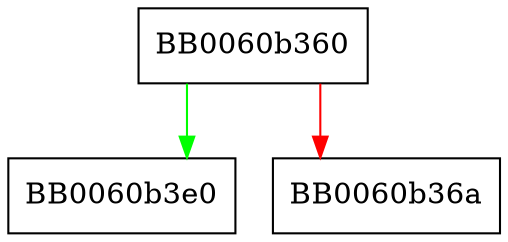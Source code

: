 digraph CRYPTO_ocb128_tag {
  node [shape="box"];
  graph [splines=ortho];
  BB0060b360 -> BB0060b3e0 [color="green"];
  BB0060b360 -> BB0060b36a [color="red"];
}